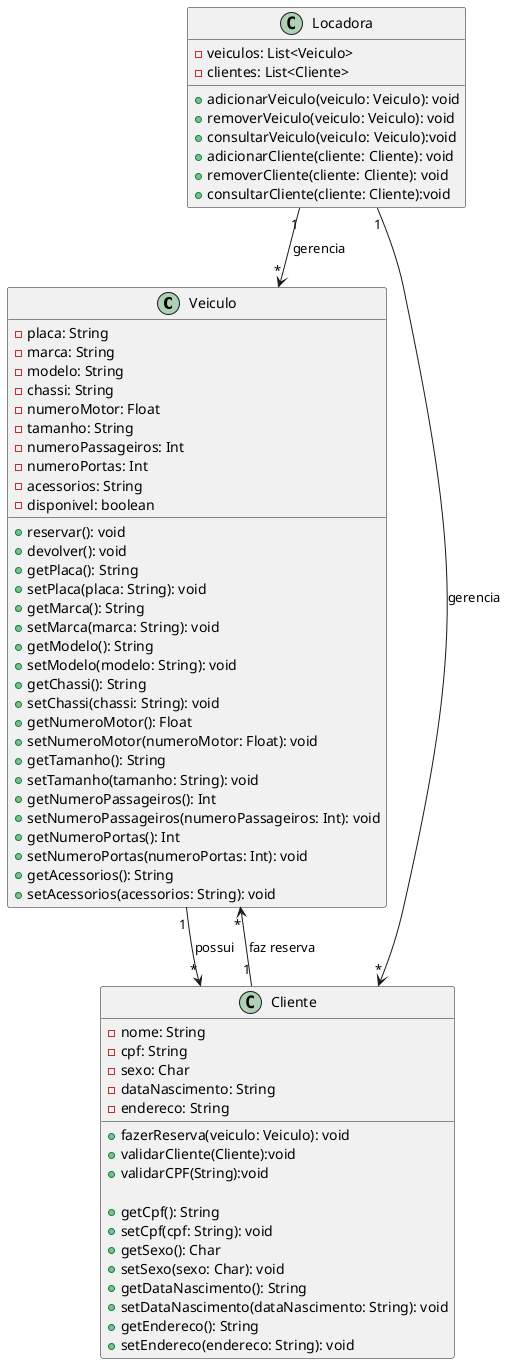@startuml

class Veiculo {
  - placa: String
  - marca: String
  - modelo: String
  - chassi: String
  - numeroMotor: Float
  - tamanho: String
  - numeroPassageiros: Int
  - numeroPortas: Int
  - acessorios: String
  - disponivel: boolean
  + reservar(): void
  + devolver(): void
  + getPlaca(): String
  + setPlaca(placa: String): void
  + getMarca(): String
  + setMarca(marca: String): void
  + getModelo(): String
  + setModelo(modelo: String): void
  + getChassi(): String
  + setChassi(chassi: String): void
  + getNumeroMotor(): Float
  + setNumeroMotor(numeroMotor: Float): void
  + getTamanho(): String
  + setTamanho(tamanho: String): void
  + getNumeroPassageiros(): Int
  + setNumeroPassageiros(numeroPassageiros: Int): void
  + getNumeroPortas(): Int
  + setNumeroPortas(numeroPortas: Int): void
  + getAcessorios(): String
  + setAcessorios(acessorios: String): void
}

class Cliente {
  - nome: String
  - cpf: String
  - sexo: Char
  - dataNascimento: String
  - endereco: String
  + fazerReserva(veiculo: Veiculo): void
  + validarCliente(Cliente):void
  + validarCPF(String):void
  
  + getCpf(): String
  + setCpf(cpf: String): void
  + getSexo(): Char
  + setSexo(sexo: Char): void
  + getDataNascimento(): String
  + setDataNascimento(dataNascimento: String): void
  + getEndereco(): String
  + setEndereco(endereco: String): void
}

class Locadora {
  - veiculos: List<Veiculo>
  - clientes: List<Cliente>
  + adicionarVeiculo(veiculo: Veiculo): void
  + removerVeiculo(veiculo: Veiculo): void
  + consultarVeiculo(veiculo: Veiculo):void
  + adicionarCliente(cliente: Cliente): void
  + removerCliente(cliente: Cliente): void
  + consultarCliente(cliente: Cliente):void
}



Veiculo "1" --> "*" Cliente: possui
Cliente "1" --> "*" Veiculo: faz reserva
Locadora "1" --> "*" Veiculo: gerencia
Locadora "1" --> "*" Cliente: gerencia


@enduml